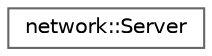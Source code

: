 digraph "Graphical Class Hierarchy"
{
 // LATEX_PDF_SIZE
  bgcolor="transparent";
  edge [fontname=Helvetica,fontsize=10,labelfontname=Helvetica,labelfontsize=10];
  node [fontname=Helvetica,fontsize=10,shape=box,height=0.2,width=0.4];
  rankdir="LR";
  Node0 [label="network::Server",height=0.2,width=0.4,color="grey40", fillcolor="white", style="filled",URL="$d3/da7/structnetwork_1_1_server.html",tooltip=" "];
}

